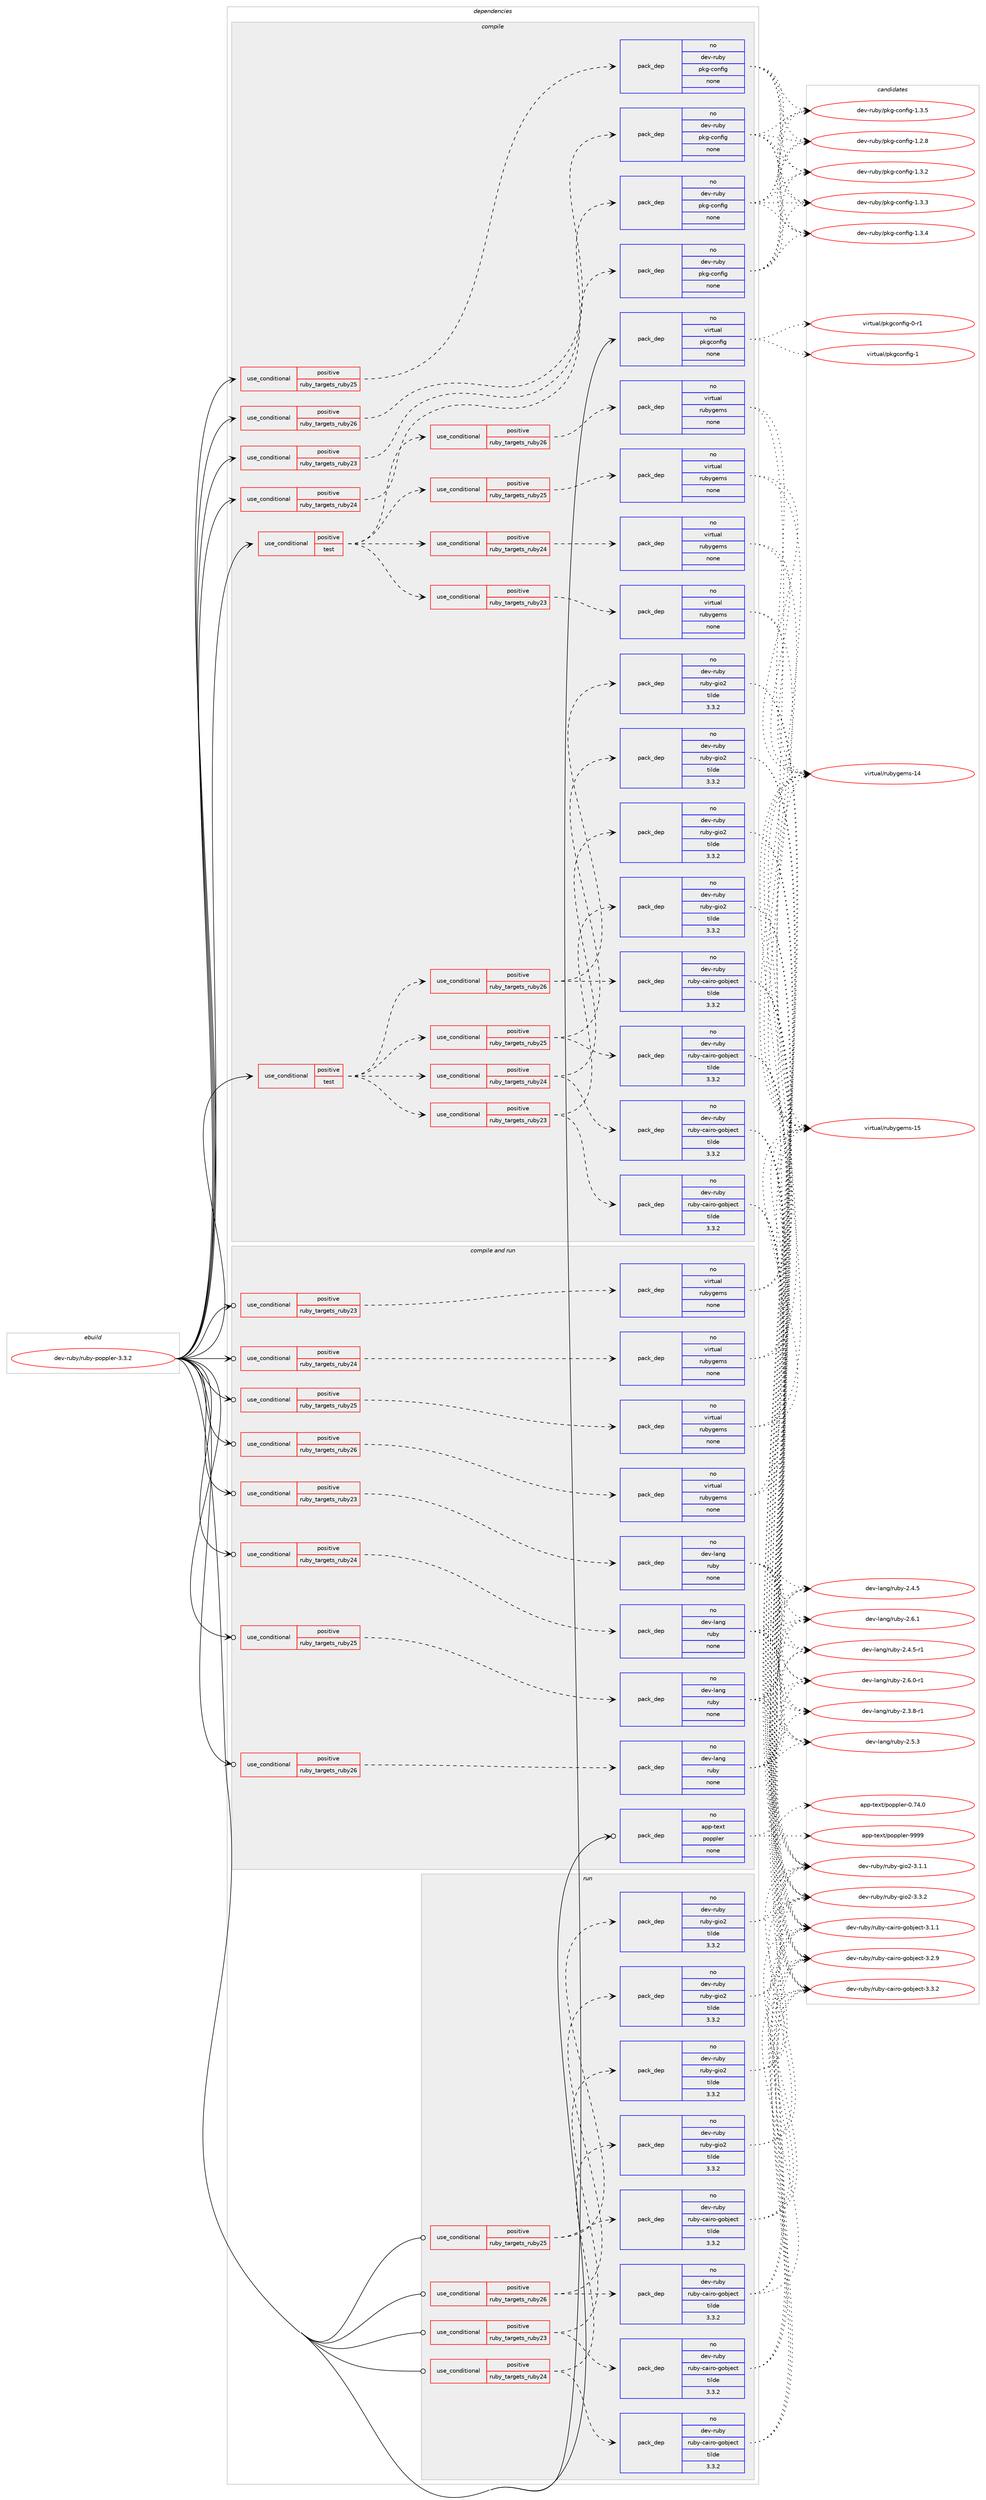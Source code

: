 digraph prolog {

# *************
# Graph options
# *************

newrank=true;
concentrate=true;
compound=true;
graph [rankdir=LR,fontname=Helvetica,fontsize=10,ranksep=1.5];#, ranksep=2.5, nodesep=0.2];
edge  [arrowhead=vee];
node  [fontname=Helvetica,fontsize=10];

# **********
# The ebuild
# **********

subgraph cluster_leftcol {
color=gray;
rank=same;
label=<<i>ebuild</i>>;
id [label="dev-ruby/ruby-poppler-3.3.2", color=red, width=4, href="../dev-ruby/ruby-poppler-3.3.2.svg"];
}

# ****************
# The dependencies
# ****************

subgraph cluster_midcol {
color=gray;
label=<<i>dependencies</i>>;
subgraph cluster_compile {
fillcolor="#eeeeee";
style=filled;
label=<<i>compile</i>>;
subgraph cond415933 {
dependency1524888 [label=<<TABLE BORDER="0" CELLBORDER="1" CELLSPACING="0" CELLPADDING="4"><TR><TD ROWSPAN="3" CELLPADDING="10">use_conditional</TD></TR><TR><TD>positive</TD></TR><TR><TD>ruby_targets_ruby23</TD></TR></TABLE>>, shape=none, color=red];
subgraph pack1085449 {
dependency1524889 [label=<<TABLE BORDER="0" CELLBORDER="1" CELLSPACING="0" CELLPADDING="4" WIDTH="220"><TR><TD ROWSPAN="6" CELLPADDING="30">pack_dep</TD></TR><TR><TD WIDTH="110">no</TD></TR><TR><TD>dev-ruby</TD></TR><TR><TD>pkg-config</TD></TR><TR><TD>none</TD></TR><TR><TD></TD></TR></TABLE>>, shape=none, color=blue];
}
dependency1524888:e -> dependency1524889:w [weight=20,style="dashed",arrowhead="vee"];
}
id:e -> dependency1524888:w [weight=20,style="solid",arrowhead="vee"];
subgraph cond415934 {
dependency1524890 [label=<<TABLE BORDER="0" CELLBORDER="1" CELLSPACING="0" CELLPADDING="4"><TR><TD ROWSPAN="3" CELLPADDING="10">use_conditional</TD></TR><TR><TD>positive</TD></TR><TR><TD>ruby_targets_ruby24</TD></TR></TABLE>>, shape=none, color=red];
subgraph pack1085450 {
dependency1524891 [label=<<TABLE BORDER="0" CELLBORDER="1" CELLSPACING="0" CELLPADDING="4" WIDTH="220"><TR><TD ROWSPAN="6" CELLPADDING="30">pack_dep</TD></TR><TR><TD WIDTH="110">no</TD></TR><TR><TD>dev-ruby</TD></TR><TR><TD>pkg-config</TD></TR><TR><TD>none</TD></TR><TR><TD></TD></TR></TABLE>>, shape=none, color=blue];
}
dependency1524890:e -> dependency1524891:w [weight=20,style="dashed",arrowhead="vee"];
}
id:e -> dependency1524890:w [weight=20,style="solid",arrowhead="vee"];
subgraph cond415935 {
dependency1524892 [label=<<TABLE BORDER="0" CELLBORDER="1" CELLSPACING="0" CELLPADDING="4"><TR><TD ROWSPAN="3" CELLPADDING="10">use_conditional</TD></TR><TR><TD>positive</TD></TR><TR><TD>ruby_targets_ruby25</TD></TR></TABLE>>, shape=none, color=red];
subgraph pack1085451 {
dependency1524893 [label=<<TABLE BORDER="0" CELLBORDER="1" CELLSPACING="0" CELLPADDING="4" WIDTH="220"><TR><TD ROWSPAN="6" CELLPADDING="30">pack_dep</TD></TR><TR><TD WIDTH="110">no</TD></TR><TR><TD>dev-ruby</TD></TR><TR><TD>pkg-config</TD></TR><TR><TD>none</TD></TR><TR><TD></TD></TR></TABLE>>, shape=none, color=blue];
}
dependency1524892:e -> dependency1524893:w [weight=20,style="dashed",arrowhead="vee"];
}
id:e -> dependency1524892:w [weight=20,style="solid",arrowhead="vee"];
subgraph cond415936 {
dependency1524894 [label=<<TABLE BORDER="0" CELLBORDER="1" CELLSPACING="0" CELLPADDING="4"><TR><TD ROWSPAN="3" CELLPADDING="10">use_conditional</TD></TR><TR><TD>positive</TD></TR><TR><TD>ruby_targets_ruby26</TD></TR></TABLE>>, shape=none, color=red];
subgraph pack1085452 {
dependency1524895 [label=<<TABLE BORDER="0" CELLBORDER="1" CELLSPACING="0" CELLPADDING="4" WIDTH="220"><TR><TD ROWSPAN="6" CELLPADDING="30">pack_dep</TD></TR><TR><TD WIDTH="110">no</TD></TR><TR><TD>dev-ruby</TD></TR><TR><TD>pkg-config</TD></TR><TR><TD>none</TD></TR><TR><TD></TD></TR></TABLE>>, shape=none, color=blue];
}
dependency1524894:e -> dependency1524895:w [weight=20,style="dashed",arrowhead="vee"];
}
id:e -> dependency1524894:w [weight=20,style="solid",arrowhead="vee"];
subgraph cond415937 {
dependency1524896 [label=<<TABLE BORDER="0" CELLBORDER="1" CELLSPACING="0" CELLPADDING="4"><TR><TD ROWSPAN="3" CELLPADDING="10">use_conditional</TD></TR><TR><TD>positive</TD></TR><TR><TD>test</TD></TR></TABLE>>, shape=none, color=red];
subgraph cond415938 {
dependency1524897 [label=<<TABLE BORDER="0" CELLBORDER="1" CELLSPACING="0" CELLPADDING="4"><TR><TD ROWSPAN="3" CELLPADDING="10">use_conditional</TD></TR><TR><TD>positive</TD></TR><TR><TD>ruby_targets_ruby23</TD></TR></TABLE>>, shape=none, color=red];
subgraph pack1085453 {
dependency1524898 [label=<<TABLE BORDER="0" CELLBORDER="1" CELLSPACING="0" CELLPADDING="4" WIDTH="220"><TR><TD ROWSPAN="6" CELLPADDING="30">pack_dep</TD></TR><TR><TD WIDTH="110">no</TD></TR><TR><TD>dev-ruby</TD></TR><TR><TD>ruby-cairo-gobject</TD></TR><TR><TD>tilde</TD></TR><TR><TD>3.3.2</TD></TR></TABLE>>, shape=none, color=blue];
}
dependency1524897:e -> dependency1524898:w [weight=20,style="dashed",arrowhead="vee"];
subgraph pack1085454 {
dependency1524899 [label=<<TABLE BORDER="0" CELLBORDER="1" CELLSPACING="0" CELLPADDING="4" WIDTH="220"><TR><TD ROWSPAN="6" CELLPADDING="30">pack_dep</TD></TR><TR><TD WIDTH="110">no</TD></TR><TR><TD>dev-ruby</TD></TR><TR><TD>ruby-gio2</TD></TR><TR><TD>tilde</TD></TR><TR><TD>3.3.2</TD></TR></TABLE>>, shape=none, color=blue];
}
dependency1524897:e -> dependency1524899:w [weight=20,style="dashed",arrowhead="vee"];
}
dependency1524896:e -> dependency1524897:w [weight=20,style="dashed",arrowhead="vee"];
subgraph cond415939 {
dependency1524900 [label=<<TABLE BORDER="0" CELLBORDER="1" CELLSPACING="0" CELLPADDING="4"><TR><TD ROWSPAN="3" CELLPADDING="10">use_conditional</TD></TR><TR><TD>positive</TD></TR><TR><TD>ruby_targets_ruby24</TD></TR></TABLE>>, shape=none, color=red];
subgraph pack1085455 {
dependency1524901 [label=<<TABLE BORDER="0" CELLBORDER="1" CELLSPACING="0" CELLPADDING="4" WIDTH="220"><TR><TD ROWSPAN="6" CELLPADDING="30">pack_dep</TD></TR><TR><TD WIDTH="110">no</TD></TR><TR><TD>dev-ruby</TD></TR><TR><TD>ruby-cairo-gobject</TD></TR><TR><TD>tilde</TD></TR><TR><TD>3.3.2</TD></TR></TABLE>>, shape=none, color=blue];
}
dependency1524900:e -> dependency1524901:w [weight=20,style="dashed",arrowhead="vee"];
subgraph pack1085456 {
dependency1524902 [label=<<TABLE BORDER="0" CELLBORDER="1" CELLSPACING="0" CELLPADDING="4" WIDTH="220"><TR><TD ROWSPAN="6" CELLPADDING="30">pack_dep</TD></TR><TR><TD WIDTH="110">no</TD></TR><TR><TD>dev-ruby</TD></TR><TR><TD>ruby-gio2</TD></TR><TR><TD>tilde</TD></TR><TR><TD>3.3.2</TD></TR></TABLE>>, shape=none, color=blue];
}
dependency1524900:e -> dependency1524902:w [weight=20,style="dashed",arrowhead="vee"];
}
dependency1524896:e -> dependency1524900:w [weight=20,style="dashed",arrowhead="vee"];
subgraph cond415940 {
dependency1524903 [label=<<TABLE BORDER="0" CELLBORDER="1" CELLSPACING="0" CELLPADDING="4"><TR><TD ROWSPAN="3" CELLPADDING="10">use_conditional</TD></TR><TR><TD>positive</TD></TR><TR><TD>ruby_targets_ruby25</TD></TR></TABLE>>, shape=none, color=red];
subgraph pack1085457 {
dependency1524904 [label=<<TABLE BORDER="0" CELLBORDER="1" CELLSPACING="0" CELLPADDING="4" WIDTH="220"><TR><TD ROWSPAN="6" CELLPADDING="30">pack_dep</TD></TR><TR><TD WIDTH="110">no</TD></TR><TR><TD>dev-ruby</TD></TR><TR><TD>ruby-cairo-gobject</TD></TR><TR><TD>tilde</TD></TR><TR><TD>3.3.2</TD></TR></TABLE>>, shape=none, color=blue];
}
dependency1524903:e -> dependency1524904:w [weight=20,style="dashed",arrowhead="vee"];
subgraph pack1085458 {
dependency1524905 [label=<<TABLE BORDER="0" CELLBORDER="1" CELLSPACING="0" CELLPADDING="4" WIDTH="220"><TR><TD ROWSPAN="6" CELLPADDING="30">pack_dep</TD></TR><TR><TD WIDTH="110">no</TD></TR><TR><TD>dev-ruby</TD></TR><TR><TD>ruby-gio2</TD></TR><TR><TD>tilde</TD></TR><TR><TD>3.3.2</TD></TR></TABLE>>, shape=none, color=blue];
}
dependency1524903:e -> dependency1524905:w [weight=20,style="dashed",arrowhead="vee"];
}
dependency1524896:e -> dependency1524903:w [weight=20,style="dashed",arrowhead="vee"];
subgraph cond415941 {
dependency1524906 [label=<<TABLE BORDER="0" CELLBORDER="1" CELLSPACING="0" CELLPADDING="4"><TR><TD ROWSPAN="3" CELLPADDING="10">use_conditional</TD></TR><TR><TD>positive</TD></TR><TR><TD>ruby_targets_ruby26</TD></TR></TABLE>>, shape=none, color=red];
subgraph pack1085459 {
dependency1524907 [label=<<TABLE BORDER="0" CELLBORDER="1" CELLSPACING="0" CELLPADDING="4" WIDTH="220"><TR><TD ROWSPAN="6" CELLPADDING="30">pack_dep</TD></TR><TR><TD WIDTH="110">no</TD></TR><TR><TD>dev-ruby</TD></TR><TR><TD>ruby-cairo-gobject</TD></TR><TR><TD>tilde</TD></TR><TR><TD>3.3.2</TD></TR></TABLE>>, shape=none, color=blue];
}
dependency1524906:e -> dependency1524907:w [weight=20,style="dashed",arrowhead="vee"];
subgraph pack1085460 {
dependency1524908 [label=<<TABLE BORDER="0" CELLBORDER="1" CELLSPACING="0" CELLPADDING="4" WIDTH="220"><TR><TD ROWSPAN="6" CELLPADDING="30">pack_dep</TD></TR><TR><TD WIDTH="110">no</TD></TR><TR><TD>dev-ruby</TD></TR><TR><TD>ruby-gio2</TD></TR><TR><TD>tilde</TD></TR><TR><TD>3.3.2</TD></TR></TABLE>>, shape=none, color=blue];
}
dependency1524906:e -> dependency1524908:w [weight=20,style="dashed",arrowhead="vee"];
}
dependency1524896:e -> dependency1524906:w [weight=20,style="dashed",arrowhead="vee"];
}
id:e -> dependency1524896:w [weight=20,style="solid",arrowhead="vee"];
subgraph cond415942 {
dependency1524909 [label=<<TABLE BORDER="0" CELLBORDER="1" CELLSPACING="0" CELLPADDING="4"><TR><TD ROWSPAN="3" CELLPADDING="10">use_conditional</TD></TR><TR><TD>positive</TD></TR><TR><TD>test</TD></TR></TABLE>>, shape=none, color=red];
subgraph cond415943 {
dependency1524910 [label=<<TABLE BORDER="0" CELLBORDER="1" CELLSPACING="0" CELLPADDING="4"><TR><TD ROWSPAN="3" CELLPADDING="10">use_conditional</TD></TR><TR><TD>positive</TD></TR><TR><TD>ruby_targets_ruby23</TD></TR></TABLE>>, shape=none, color=red];
subgraph pack1085461 {
dependency1524911 [label=<<TABLE BORDER="0" CELLBORDER="1" CELLSPACING="0" CELLPADDING="4" WIDTH="220"><TR><TD ROWSPAN="6" CELLPADDING="30">pack_dep</TD></TR><TR><TD WIDTH="110">no</TD></TR><TR><TD>virtual</TD></TR><TR><TD>rubygems</TD></TR><TR><TD>none</TD></TR><TR><TD></TD></TR></TABLE>>, shape=none, color=blue];
}
dependency1524910:e -> dependency1524911:w [weight=20,style="dashed",arrowhead="vee"];
}
dependency1524909:e -> dependency1524910:w [weight=20,style="dashed",arrowhead="vee"];
subgraph cond415944 {
dependency1524912 [label=<<TABLE BORDER="0" CELLBORDER="1" CELLSPACING="0" CELLPADDING="4"><TR><TD ROWSPAN="3" CELLPADDING="10">use_conditional</TD></TR><TR><TD>positive</TD></TR><TR><TD>ruby_targets_ruby24</TD></TR></TABLE>>, shape=none, color=red];
subgraph pack1085462 {
dependency1524913 [label=<<TABLE BORDER="0" CELLBORDER="1" CELLSPACING="0" CELLPADDING="4" WIDTH="220"><TR><TD ROWSPAN="6" CELLPADDING="30">pack_dep</TD></TR><TR><TD WIDTH="110">no</TD></TR><TR><TD>virtual</TD></TR><TR><TD>rubygems</TD></TR><TR><TD>none</TD></TR><TR><TD></TD></TR></TABLE>>, shape=none, color=blue];
}
dependency1524912:e -> dependency1524913:w [weight=20,style="dashed",arrowhead="vee"];
}
dependency1524909:e -> dependency1524912:w [weight=20,style="dashed",arrowhead="vee"];
subgraph cond415945 {
dependency1524914 [label=<<TABLE BORDER="0" CELLBORDER="1" CELLSPACING="0" CELLPADDING="4"><TR><TD ROWSPAN="3" CELLPADDING="10">use_conditional</TD></TR><TR><TD>positive</TD></TR><TR><TD>ruby_targets_ruby25</TD></TR></TABLE>>, shape=none, color=red];
subgraph pack1085463 {
dependency1524915 [label=<<TABLE BORDER="0" CELLBORDER="1" CELLSPACING="0" CELLPADDING="4" WIDTH="220"><TR><TD ROWSPAN="6" CELLPADDING="30">pack_dep</TD></TR><TR><TD WIDTH="110">no</TD></TR><TR><TD>virtual</TD></TR><TR><TD>rubygems</TD></TR><TR><TD>none</TD></TR><TR><TD></TD></TR></TABLE>>, shape=none, color=blue];
}
dependency1524914:e -> dependency1524915:w [weight=20,style="dashed",arrowhead="vee"];
}
dependency1524909:e -> dependency1524914:w [weight=20,style="dashed",arrowhead="vee"];
subgraph cond415946 {
dependency1524916 [label=<<TABLE BORDER="0" CELLBORDER="1" CELLSPACING="0" CELLPADDING="4"><TR><TD ROWSPAN="3" CELLPADDING="10">use_conditional</TD></TR><TR><TD>positive</TD></TR><TR><TD>ruby_targets_ruby26</TD></TR></TABLE>>, shape=none, color=red];
subgraph pack1085464 {
dependency1524917 [label=<<TABLE BORDER="0" CELLBORDER="1" CELLSPACING="0" CELLPADDING="4" WIDTH="220"><TR><TD ROWSPAN="6" CELLPADDING="30">pack_dep</TD></TR><TR><TD WIDTH="110">no</TD></TR><TR><TD>virtual</TD></TR><TR><TD>rubygems</TD></TR><TR><TD>none</TD></TR><TR><TD></TD></TR></TABLE>>, shape=none, color=blue];
}
dependency1524916:e -> dependency1524917:w [weight=20,style="dashed",arrowhead="vee"];
}
dependency1524909:e -> dependency1524916:w [weight=20,style="dashed",arrowhead="vee"];
}
id:e -> dependency1524909:w [weight=20,style="solid",arrowhead="vee"];
subgraph pack1085465 {
dependency1524918 [label=<<TABLE BORDER="0" CELLBORDER="1" CELLSPACING="0" CELLPADDING="4" WIDTH="220"><TR><TD ROWSPAN="6" CELLPADDING="30">pack_dep</TD></TR><TR><TD WIDTH="110">no</TD></TR><TR><TD>virtual</TD></TR><TR><TD>pkgconfig</TD></TR><TR><TD>none</TD></TR><TR><TD></TD></TR></TABLE>>, shape=none, color=blue];
}
id:e -> dependency1524918:w [weight=20,style="solid",arrowhead="vee"];
}
subgraph cluster_compileandrun {
fillcolor="#eeeeee";
style=filled;
label=<<i>compile and run</i>>;
subgraph cond415947 {
dependency1524919 [label=<<TABLE BORDER="0" CELLBORDER="1" CELLSPACING="0" CELLPADDING="4"><TR><TD ROWSPAN="3" CELLPADDING="10">use_conditional</TD></TR><TR><TD>positive</TD></TR><TR><TD>ruby_targets_ruby23</TD></TR></TABLE>>, shape=none, color=red];
subgraph pack1085466 {
dependency1524920 [label=<<TABLE BORDER="0" CELLBORDER="1" CELLSPACING="0" CELLPADDING="4" WIDTH="220"><TR><TD ROWSPAN="6" CELLPADDING="30">pack_dep</TD></TR><TR><TD WIDTH="110">no</TD></TR><TR><TD>dev-lang</TD></TR><TR><TD>ruby</TD></TR><TR><TD>none</TD></TR><TR><TD></TD></TR></TABLE>>, shape=none, color=blue];
}
dependency1524919:e -> dependency1524920:w [weight=20,style="dashed",arrowhead="vee"];
}
id:e -> dependency1524919:w [weight=20,style="solid",arrowhead="odotvee"];
subgraph cond415948 {
dependency1524921 [label=<<TABLE BORDER="0" CELLBORDER="1" CELLSPACING="0" CELLPADDING="4"><TR><TD ROWSPAN="3" CELLPADDING="10">use_conditional</TD></TR><TR><TD>positive</TD></TR><TR><TD>ruby_targets_ruby23</TD></TR></TABLE>>, shape=none, color=red];
subgraph pack1085467 {
dependency1524922 [label=<<TABLE BORDER="0" CELLBORDER="1" CELLSPACING="0" CELLPADDING="4" WIDTH="220"><TR><TD ROWSPAN="6" CELLPADDING="30">pack_dep</TD></TR><TR><TD WIDTH="110">no</TD></TR><TR><TD>virtual</TD></TR><TR><TD>rubygems</TD></TR><TR><TD>none</TD></TR><TR><TD></TD></TR></TABLE>>, shape=none, color=blue];
}
dependency1524921:e -> dependency1524922:w [weight=20,style="dashed",arrowhead="vee"];
}
id:e -> dependency1524921:w [weight=20,style="solid",arrowhead="odotvee"];
subgraph cond415949 {
dependency1524923 [label=<<TABLE BORDER="0" CELLBORDER="1" CELLSPACING="0" CELLPADDING="4"><TR><TD ROWSPAN="3" CELLPADDING="10">use_conditional</TD></TR><TR><TD>positive</TD></TR><TR><TD>ruby_targets_ruby24</TD></TR></TABLE>>, shape=none, color=red];
subgraph pack1085468 {
dependency1524924 [label=<<TABLE BORDER="0" CELLBORDER="1" CELLSPACING="0" CELLPADDING="4" WIDTH="220"><TR><TD ROWSPAN="6" CELLPADDING="30">pack_dep</TD></TR><TR><TD WIDTH="110">no</TD></TR><TR><TD>dev-lang</TD></TR><TR><TD>ruby</TD></TR><TR><TD>none</TD></TR><TR><TD></TD></TR></TABLE>>, shape=none, color=blue];
}
dependency1524923:e -> dependency1524924:w [weight=20,style="dashed",arrowhead="vee"];
}
id:e -> dependency1524923:w [weight=20,style="solid",arrowhead="odotvee"];
subgraph cond415950 {
dependency1524925 [label=<<TABLE BORDER="0" CELLBORDER="1" CELLSPACING="0" CELLPADDING="4"><TR><TD ROWSPAN="3" CELLPADDING="10">use_conditional</TD></TR><TR><TD>positive</TD></TR><TR><TD>ruby_targets_ruby24</TD></TR></TABLE>>, shape=none, color=red];
subgraph pack1085469 {
dependency1524926 [label=<<TABLE BORDER="0" CELLBORDER="1" CELLSPACING="0" CELLPADDING="4" WIDTH="220"><TR><TD ROWSPAN="6" CELLPADDING="30">pack_dep</TD></TR><TR><TD WIDTH="110">no</TD></TR><TR><TD>virtual</TD></TR><TR><TD>rubygems</TD></TR><TR><TD>none</TD></TR><TR><TD></TD></TR></TABLE>>, shape=none, color=blue];
}
dependency1524925:e -> dependency1524926:w [weight=20,style="dashed",arrowhead="vee"];
}
id:e -> dependency1524925:w [weight=20,style="solid",arrowhead="odotvee"];
subgraph cond415951 {
dependency1524927 [label=<<TABLE BORDER="0" CELLBORDER="1" CELLSPACING="0" CELLPADDING="4"><TR><TD ROWSPAN="3" CELLPADDING="10">use_conditional</TD></TR><TR><TD>positive</TD></TR><TR><TD>ruby_targets_ruby25</TD></TR></TABLE>>, shape=none, color=red];
subgraph pack1085470 {
dependency1524928 [label=<<TABLE BORDER="0" CELLBORDER="1" CELLSPACING="0" CELLPADDING="4" WIDTH="220"><TR><TD ROWSPAN="6" CELLPADDING="30">pack_dep</TD></TR><TR><TD WIDTH="110">no</TD></TR><TR><TD>dev-lang</TD></TR><TR><TD>ruby</TD></TR><TR><TD>none</TD></TR><TR><TD></TD></TR></TABLE>>, shape=none, color=blue];
}
dependency1524927:e -> dependency1524928:w [weight=20,style="dashed",arrowhead="vee"];
}
id:e -> dependency1524927:w [weight=20,style="solid",arrowhead="odotvee"];
subgraph cond415952 {
dependency1524929 [label=<<TABLE BORDER="0" CELLBORDER="1" CELLSPACING="0" CELLPADDING="4"><TR><TD ROWSPAN="3" CELLPADDING="10">use_conditional</TD></TR><TR><TD>positive</TD></TR><TR><TD>ruby_targets_ruby25</TD></TR></TABLE>>, shape=none, color=red];
subgraph pack1085471 {
dependency1524930 [label=<<TABLE BORDER="0" CELLBORDER="1" CELLSPACING="0" CELLPADDING="4" WIDTH="220"><TR><TD ROWSPAN="6" CELLPADDING="30">pack_dep</TD></TR><TR><TD WIDTH="110">no</TD></TR><TR><TD>virtual</TD></TR><TR><TD>rubygems</TD></TR><TR><TD>none</TD></TR><TR><TD></TD></TR></TABLE>>, shape=none, color=blue];
}
dependency1524929:e -> dependency1524930:w [weight=20,style="dashed",arrowhead="vee"];
}
id:e -> dependency1524929:w [weight=20,style="solid",arrowhead="odotvee"];
subgraph cond415953 {
dependency1524931 [label=<<TABLE BORDER="0" CELLBORDER="1" CELLSPACING="0" CELLPADDING="4"><TR><TD ROWSPAN="3" CELLPADDING="10">use_conditional</TD></TR><TR><TD>positive</TD></TR><TR><TD>ruby_targets_ruby26</TD></TR></TABLE>>, shape=none, color=red];
subgraph pack1085472 {
dependency1524932 [label=<<TABLE BORDER="0" CELLBORDER="1" CELLSPACING="0" CELLPADDING="4" WIDTH="220"><TR><TD ROWSPAN="6" CELLPADDING="30">pack_dep</TD></TR><TR><TD WIDTH="110">no</TD></TR><TR><TD>dev-lang</TD></TR><TR><TD>ruby</TD></TR><TR><TD>none</TD></TR><TR><TD></TD></TR></TABLE>>, shape=none, color=blue];
}
dependency1524931:e -> dependency1524932:w [weight=20,style="dashed",arrowhead="vee"];
}
id:e -> dependency1524931:w [weight=20,style="solid",arrowhead="odotvee"];
subgraph cond415954 {
dependency1524933 [label=<<TABLE BORDER="0" CELLBORDER="1" CELLSPACING="0" CELLPADDING="4"><TR><TD ROWSPAN="3" CELLPADDING="10">use_conditional</TD></TR><TR><TD>positive</TD></TR><TR><TD>ruby_targets_ruby26</TD></TR></TABLE>>, shape=none, color=red];
subgraph pack1085473 {
dependency1524934 [label=<<TABLE BORDER="0" CELLBORDER="1" CELLSPACING="0" CELLPADDING="4" WIDTH="220"><TR><TD ROWSPAN="6" CELLPADDING="30">pack_dep</TD></TR><TR><TD WIDTH="110">no</TD></TR><TR><TD>virtual</TD></TR><TR><TD>rubygems</TD></TR><TR><TD>none</TD></TR><TR><TD></TD></TR></TABLE>>, shape=none, color=blue];
}
dependency1524933:e -> dependency1524934:w [weight=20,style="dashed",arrowhead="vee"];
}
id:e -> dependency1524933:w [weight=20,style="solid",arrowhead="odotvee"];
subgraph pack1085474 {
dependency1524935 [label=<<TABLE BORDER="0" CELLBORDER="1" CELLSPACING="0" CELLPADDING="4" WIDTH="220"><TR><TD ROWSPAN="6" CELLPADDING="30">pack_dep</TD></TR><TR><TD WIDTH="110">no</TD></TR><TR><TD>app-text</TD></TR><TR><TD>poppler</TD></TR><TR><TD>none</TD></TR><TR><TD></TD></TR></TABLE>>, shape=none, color=blue];
}
id:e -> dependency1524935:w [weight=20,style="solid",arrowhead="odotvee"];
}
subgraph cluster_run {
fillcolor="#eeeeee";
style=filled;
label=<<i>run</i>>;
subgraph cond415955 {
dependency1524936 [label=<<TABLE BORDER="0" CELLBORDER="1" CELLSPACING="0" CELLPADDING="4"><TR><TD ROWSPAN="3" CELLPADDING="10">use_conditional</TD></TR><TR><TD>positive</TD></TR><TR><TD>ruby_targets_ruby23</TD></TR></TABLE>>, shape=none, color=red];
subgraph pack1085475 {
dependency1524937 [label=<<TABLE BORDER="0" CELLBORDER="1" CELLSPACING="0" CELLPADDING="4" WIDTH="220"><TR><TD ROWSPAN="6" CELLPADDING="30">pack_dep</TD></TR><TR><TD WIDTH="110">no</TD></TR><TR><TD>dev-ruby</TD></TR><TR><TD>ruby-cairo-gobject</TD></TR><TR><TD>tilde</TD></TR><TR><TD>3.3.2</TD></TR></TABLE>>, shape=none, color=blue];
}
dependency1524936:e -> dependency1524937:w [weight=20,style="dashed",arrowhead="vee"];
subgraph pack1085476 {
dependency1524938 [label=<<TABLE BORDER="0" CELLBORDER="1" CELLSPACING="0" CELLPADDING="4" WIDTH="220"><TR><TD ROWSPAN="6" CELLPADDING="30">pack_dep</TD></TR><TR><TD WIDTH="110">no</TD></TR><TR><TD>dev-ruby</TD></TR><TR><TD>ruby-gio2</TD></TR><TR><TD>tilde</TD></TR><TR><TD>3.3.2</TD></TR></TABLE>>, shape=none, color=blue];
}
dependency1524936:e -> dependency1524938:w [weight=20,style="dashed",arrowhead="vee"];
}
id:e -> dependency1524936:w [weight=20,style="solid",arrowhead="odot"];
subgraph cond415956 {
dependency1524939 [label=<<TABLE BORDER="0" CELLBORDER="1" CELLSPACING="0" CELLPADDING="4"><TR><TD ROWSPAN="3" CELLPADDING="10">use_conditional</TD></TR><TR><TD>positive</TD></TR><TR><TD>ruby_targets_ruby24</TD></TR></TABLE>>, shape=none, color=red];
subgraph pack1085477 {
dependency1524940 [label=<<TABLE BORDER="0" CELLBORDER="1" CELLSPACING="0" CELLPADDING="4" WIDTH="220"><TR><TD ROWSPAN="6" CELLPADDING="30">pack_dep</TD></TR><TR><TD WIDTH="110">no</TD></TR><TR><TD>dev-ruby</TD></TR><TR><TD>ruby-cairo-gobject</TD></TR><TR><TD>tilde</TD></TR><TR><TD>3.3.2</TD></TR></TABLE>>, shape=none, color=blue];
}
dependency1524939:e -> dependency1524940:w [weight=20,style="dashed",arrowhead="vee"];
subgraph pack1085478 {
dependency1524941 [label=<<TABLE BORDER="0" CELLBORDER="1" CELLSPACING="0" CELLPADDING="4" WIDTH="220"><TR><TD ROWSPAN="6" CELLPADDING="30">pack_dep</TD></TR><TR><TD WIDTH="110">no</TD></TR><TR><TD>dev-ruby</TD></TR><TR><TD>ruby-gio2</TD></TR><TR><TD>tilde</TD></TR><TR><TD>3.3.2</TD></TR></TABLE>>, shape=none, color=blue];
}
dependency1524939:e -> dependency1524941:w [weight=20,style="dashed",arrowhead="vee"];
}
id:e -> dependency1524939:w [weight=20,style="solid",arrowhead="odot"];
subgraph cond415957 {
dependency1524942 [label=<<TABLE BORDER="0" CELLBORDER="1" CELLSPACING="0" CELLPADDING="4"><TR><TD ROWSPAN="3" CELLPADDING="10">use_conditional</TD></TR><TR><TD>positive</TD></TR><TR><TD>ruby_targets_ruby25</TD></TR></TABLE>>, shape=none, color=red];
subgraph pack1085479 {
dependency1524943 [label=<<TABLE BORDER="0" CELLBORDER="1" CELLSPACING="0" CELLPADDING="4" WIDTH="220"><TR><TD ROWSPAN="6" CELLPADDING="30">pack_dep</TD></TR><TR><TD WIDTH="110">no</TD></TR><TR><TD>dev-ruby</TD></TR><TR><TD>ruby-cairo-gobject</TD></TR><TR><TD>tilde</TD></TR><TR><TD>3.3.2</TD></TR></TABLE>>, shape=none, color=blue];
}
dependency1524942:e -> dependency1524943:w [weight=20,style="dashed",arrowhead="vee"];
subgraph pack1085480 {
dependency1524944 [label=<<TABLE BORDER="0" CELLBORDER="1" CELLSPACING="0" CELLPADDING="4" WIDTH="220"><TR><TD ROWSPAN="6" CELLPADDING="30">pack_dep</TD></TR><TR><TD WIDTH="110">no</TD></TR><TR><TD>dev-ruby</TD></TR><TR><TD>ruby-gio2</TD></TR><TR><TD>tilde</TD></TR><TR><TD>3.3.2</TD></TR></TABLE>>, shape=none, color=blue];
}
dependency1524942:e -> dependency1524944:w [weight=20,style="dashed",arrowhead="vee"];
}
id:e -> dependency1524942:w [weight=20,style="solid",arrowhead="odot"];
subgraph cond415958 {
dependency1524945 [label=<<TABLE BORDER="0" CELLBORDER="1" CELLSPACING="0" CELLPADDING="4"><TR><TD ROWSPAN="3" CELLPADDING="10">use_conditional</TD></TR><TR><TD>positive</TD></TR><TR><TD>ruby_targets_ruby26</TD></TR></TABLE>>, shape=none, color=red];
subgraph pack1085481 {
dependency1524946 [label=<<TABLE BORDER="0" CELLBORDER="1" CELLSPACING="0" CELLPADDING="4" WIDTH="220"><TR><TD ROWSPAN="6" CELLPADDING="30">pack_dep</TD></TR><TR><TD WIDTH="110">no</TD></TR><TR><TD>dev-ruby</TD></TR><TR><TD>ruby-cairo-gobject</TD></TR><TR><TD>tilde</TD></TR><TR><TD>3.3.2</TD></TR></TABLE>>, shape=none, color=blue];
}
dependency1524945:e -> dependency1524946:w [weight=20,style="dashed",arrowhead="vee"];
subgraph pack1085482 {
dependency1524947 [label=<<TABLE BORDER="0" CELLBORDER="1" CELLSPACING="0" CELLPADDING="4" WIDTH="220"><TR><TD ROWSPAN="6" CELLPADDING="30">pack_dep</TD></TR><TR><TD WIDTH="110">no</TD></TR><TR><TD>dev-ruby</TD></TR><TR><TD>ruby-gio2</TD></TR><TR><TD>tilde</TD></TR><TR><TD>3.3.2</TD></TR></TABLE>>, shape=none, color=blue];
}
dependency1524945:e -> dependency1524947:w [weight=20,style="dashed",arrowhead="vee"];
}
id:e -> dependency1524945:w [weight=20,style="solid",arrowhead="odot"];
}
}

# **************
# The candidates
# **************

subgraph cluster_choices {
rank=same;
color=gray;
label=<<i>candidates</i>>;

subgraph choice1085449 {
color=black;
nodesep=1;
choice1001011184511411798121471121071034599111110102105103454946504656 [label="dev-ruby/pkg-config-1.2.8", color=red, width=4,href="../dev-ruby/pkg-config-1.2.8.svg"];
choice1001011184511411798121471121071034599111110102105103454946514650 [label="dev-ruby/pkg-config-1.3.2", color=red, width=4,href="../dev-ruby/pkg-config-1.3.2.svg"];
choice1001011184511411798121471121071034599111110102105103454946514651 [label="dev-ruby/pkg-config-1.3.3", color=red, width=4,href="../dev-ruby/pkg-config-1.3.3.svg"];
choice1001011184511411798121471121071034599111110102105103454946514652 [label="dev-ruby/pkg-config-1.3.4", color=red, width=4,href="../dev-ruby/pkg-config-1.3.4.svg"];
choice1001011184511411798121471121071034599111110102105103454946514653 [label="dev-ruby/pkg-config-1.3.5", color=red, width=4,href="../dev-ruby/pkg-config-1.3.5.svg"];
dependency1524889:e -> choice1001011184511411798121471121071034599111110102105103454946504656:w [style=dotted,weight="100"];
dependency1524889:e -> choice1001011184511411798121471121071034599111110102105103454946514650:w [style=dotted,weight="100"];
dependency1524889:e -> choice1001011184511411798121471121071034599111110102105103454946514651:w [style=dotted,weight="100"];
dependency1524889:e -> choice1001011184511411798121471121071034599111110102105103454946514652:w [style=dotted,weight="100"];
dependency1524889:e -> choice1001011184511411798121471121071034599111110102105103454946514653:w [style=dotted,weight="100"];
}
subgraph choice1085450 {
color=black;
nodesep=1;
choice1001011184511411798121471121071034599111110102105103454946504656 [label="dev-ruby/pkg-config-1.2.8", color=red, width=4,href="../dev-ruby/pkg-config-1.2.8.svg"];
choice1001011184511411798121471121071034599111110102105103454946514650 [label="dev-ruby/pkg-config-1.3.2", color=red, width=4,href="../dev-ruby/pkg-config-1.3.2.svg"];
choice1001011184511411798121471121071034599111110102105103454946514651 [label="dev-ruby/pkg-config-1.3.3", color=red, width=4,href="../dev-ruby/pkg-config-1.3.3.svg"];
choice1001011184511411798121471121071034599111110102105103454946514652 [label="dev-ruby/pkg-config-1.3.4", color=red, width=4,href="../dev-ruby/pkg-config-1.3.4.svg"];
choice1001011184511411798121471121071034599111110102105103454946514653 [label="dev-ruby/pkg-config-1.3.5", color=red, width=4,href="../dev-ruby/pkg-config-1.3.5.svg"];
dependency1524891:e -> choice1001011184511411798121471121071034599111110102105103454946504656:w [style=dotted,weight="100"];
dependency1524891:e -> choice1001011184511411798121471121071034599111110102105103454946514650:w [style=dotted,weight="100"];
dependency1524891:e -> choice1001011184511411798121471121071034599111110102105103454946514651:w [style=dotted,weight="100"];
dependency1524891:e -> choice1001011184511411798121471121071034599111110102105103454946514652:w [style=dotted,weight="100"];
dependency1524891:e -> choice1001011184511411798121471121071034599111110102105103454946514653:w [style=dotted,weight="100"];
}
subgraph choice1085451 {
color=black;
nodesep=1;
choice1001011184511411798121471121071034599111110102105103454946504656 [label="dev-ruby/pkg-config-1.2.8", color=red, width=4,href="../dev-ruby/pkg-config-1.2.8.svg"];
choice1001011184511411798121471121071034599111110102105103454946514650 [label="dev-ruby/pkg-config-1.3.2", color=red, width=4,href="../dev-ruby/pkg-config-1.3.2.svg"];
choice1001011184511411798121471121071034599111110102105103454946514651 [label="dev-ruby/pkg-config-1.3.3", color=red, width=4,href="../dev-ruby/pkg-config-1.3.3.svg"];
choice1001011184511411798121471121071034599111110102105103454946514652 [label="dev-ruby/pkg-config-1.3.4", color=red, width=4,href="../dev-ruby/pkg-config-1.3.4.svg"];
choice1001011184511411798121471121071034599111110102105103454946514653 [label="dev-ruby/pkg-config-1.3.5", color=red, width=4,href="../dev-ruby/pkg-config-1.3.5.svg"];
dependency1524893:e -> choice1001011184511411798121471121071034599111110102105103454946504656:w [style=dotted,weight="100"];
dependency1524893:e -> choice1001011184511411798121471121071034599111110102105103454946514650:w [style=dotted,weight="100"];
dependency1524893:e -> choice1001011184511411798121471121071034599111110102105103454946514651:w [style=dotted,weight="100"];
dependency1524893:e -> choice1001011184511411798121471121071034599111110102105103454946514652:w [style=dotted,weight="100"];
dependency1524893:e -> choice1001011184511411798121471121071034599111110102105103454946514653:w [style=dotted,weight="100"];
}
subgraph choice1085452 {
color=black;
nodesep=1;
choice1001011184511411798121471121071034599111110102105103454946504656 [label="dev-ruby/pkg-config-1.2.8", color=red, width=4,href="../dev-ruby/pkg-config-1.2.8.svg"];
choice1001011184511411798121471121071034599111110102105103454946514650 [label="dev-ruby/pkg-config-1.3.2", color=red, width=4,href="../dev-ruby/pkg-config-1.3.2.svg"];
choice1001011184511411798121471121071034599111110102105103454946514651 [label="dev-ruby/pkg-config-1.3.3", color=red, width=4,href="../dev-ruby/pkg-config-1.3.3.svg"];
choice1001011184511411798121471121071034599111110102105103454946514652 [label="dev-ruby/pkg-config-1.3.4", color=red, width=4,href="../dev-ruby/pkg-config-1.3.4.svg"];
choice1001011184511411798121471121071034599111110102105103454946514653 [label="dev-ruby/pkg-config-1.3.5", color=red, width=4,href="../dev-ruby/pkg-config-1.3.5.svg"];
dependency1524895:e -> choice1001011184511411798121471121071034599111110102105103454946504656:w [style=dotted,weight="100"];
dependency1524895:e -> choice1001011184511411798121471121071034599111110102105103454946514650:w [style=dotted,weight="100"];
dependency1524895:e -> choice1001011184511411798121471121071034599111110102105103454946514651:w [style=dotted,weight="100"];
dependency1524895:e -> choice1001011184511411798121471121071034599111110102105103454946514652:w [style=dotted,weight="100"];
dependency1524895:e -> choice1001011184511411798121471121071034599111110102105103454946514653:w [style=dotted,weight="100"];
}
subgraph choice1085453 {
color=black;
nodesep=1;
choice10010111845114117981214711411798121459997105114111451031119810610199116455146494649 [label="dev-ruby/ruby-cairo-gobject-3.1.1", color=red, width=4,href="../dev-ruby/ruby-cairo-gobject-3.1.1.svg"];
choice10010111845114117981214711411798121459997105114111451031119810610199116455146504657 [label="dev-ruby/ruby-cairo-gobject-3.2.9", color=red, width=4,href="../dev-ruby/ruby-cairo-gobject-3.2.9.svg"];
choice10010111845114117981214711411798121459997105114111451031119810610199116455146514650 [label="dev-ruby/ruby-cairo-gobject-3.3.2", color=red, width=4,href="../dev-ruby/ruby-cairo-gobject-3.3.2.svg"];
dependency1524898:e -> choice10010111845114117981214711411798121459997105114111451031119810610199116455146494649:w [style=dotted,weight="100"];
dependency1524898:e -> choice10010111845114117981214711411798121459997105114111451031119810610199116455146504657:w [style=dotted,weight="100"];
dependency1524898:e -> choice10010111845114117981214711411798121459997105114111451031119810610199116455146514650:w [style=dotted,weight="100"];
}
subgraph choice1085454 {
color=black;
nodesep=1;
choice100101118451141179812147114117981214510310511150455146494649 [label="dev-ruby/ruby-gio2-3.1.1", color=red, width=4,href="../dev-ruby/ruby-gio2-3.1.1.svg"];
choice100101118451141179812147114117981214510310511150455146514650 [label="dev-ruby/ruby-gio2-3.3.2", color=red, width=4,href="../dev-ruby/ruby-gio2-3.3.2.svg"];
dependency1524899:e -> choice100101118451141179812147114117981214510310511150455146494649:w [style=dotted,weight="100"];
dependency1524899:e -> choice100101118451141179812147114117981214510310511150455146514650:w [style=dotted,weight="100"];
}
subgraph choice1085455 {
color=black;
nodesep=1;
choice10010111845114117981214711411798121459997105114111451031119810610199116455146494649 [label="dev-ruby/ruby-cairo-gobject-3.1.1", color=red, width=4,href="../dev-ruby/ruby-cairo-gobject-3.1.1.svg"];
choice10010111845114117981214711411798121459997105114111451031119810610199116455146504657 [label="dev-ruby/ruby-cairo-gobject-3.2.9", color=red, width=4,href="../dev-ruby/ruby-cairo-gobject-3.2.9.svg"];
choice10010111845114117981214711411798121459997105114111451031119810610199116455146514650 [label="dev-ruby/ruby-cairo-gobject-3.3.2", color=red, width=4,href="../dev-ruby/ruby-cairo-gobject-3.3.2.svg"];
dependency1524901:e -> choice10010111845114117981214711411798121459997105114111451031119810610199116455146494649:w [style=dotted,weight="100"];
dependency1524901:e -> choice10010111845114117981214711411798121459997105114111451031119810610199116455146504657:w [style=dotted,weight="100"];
dependency1524901:e -> choice10010111845114117981214711411798121459997105114111451031119810610199116455146514650:w [style=dotted,weight="100"];
}
subgraph choice1085456 {
color=black;
nodesep=1;
choice100101118451141179812147114117981214510310511150455146494649 [label="dev-ruby/ruby-gio2-3.1.1", color=red, width=4,href="../dev-ruby/ruby-gio2-3.1.1.svg"];
choice100101118451141179812147114117981214510310511150455146514650 [label="dev-ruby/ruby-gio2-3.3.2", color=red, width=4,href="../dev-ruby/ruby-gio2-3.3.2.svg"];
dependency1524902:e -> choice100101118451141179812147114117981214510310511150455146494649:w [style=dotted,weight="100"];
dependency1524902:e -> choice100101118451141179812147114117981214510310511150455146514650:w [style=dotted,weight="100"];
}
subgraph choice1085457 {
color=black;
nodesep=1;
choice10010111845114117981214711411798121459997105114111451031119810610199116455146494649 [label="dev-ruby/ruby-cairo-gobject-3.1.1", color=red, width=4,href="../dev-ruby/ruby-cairo-gobject-3.1.1.svg"];
choice10010111845114117981214711411798121459997105114111451031119810610199116455146504657 [label="dev-ruby/ruby-cairo-gobject-3.2.9", color=red, width=4,href="../dev-ruby/ruby-cairo-gobject-3.2.9.svg"];
choice10010111845114117981214711411798121459997105114111451031119810610199116455146514650 [label="dev-ruby/ruby-cairo-gobject-3.3.2", color=red, width=4,href="../dev-ruby/ruby-cairo-gobject-3.3.2.svg"];
dependency1524904:e -> choice10010111845114117981214711411798121459997105114111451031119810610199116455146494649:w [style=dotted,weight="100"];
dependency1524904:e -> choice10010111845114117981214711411798121459997105114111451031119810610199116455146504657:w [style=dotted,weight="100"];
dependency1524904:e -> choice10010111845114117981214711411798121459997105114111451031119810610199116455146514650:w [style=dotted,weight="100"];
}
subgraph choice1085458 {
color=black;
nodesep=1;
choice100101118451141179812147114117981214510310511150455146494649 [label="dev-ruby/ruby-gio2-3.1.1", color=red, width=4,href="../dev-ruby/ruby-gio2-3.1.1.svg"];
choice100101118451141179812147114117981214510310511150455146514650 [label="dev-ruby/ruby-gio2-3.3.2", color=red, width=4,href="../dev-ruby/ruby-gio2-3.3.2.svg"];
dependency1524905:e -> choice100101118451141179812147114117981214510310511150455146494649:w [style=dotted,weight="100"];
dependency1524905:e -> choice100101118451141179812147114117981214510310511150455146514650:w [style=dotted,weight="100"];
}
subgraph choice1085459 {
color=black;
nodesep=1;
choice10010111845114117981214711411798121459997105114111451031119810610199116455146494649 [label="dev-ruby/ruby-cairo-gobject-3.1.1", color=red, width=4,href="../dev-ruby/ruby-cairo-gobject-3.1.1.svg"];
choice10010111845114117981214711411798121459997105114111451031119810610199116455146504657 [label="dev-ruby/ruby-cairo-gobject-3.2.9", color=red, width=4,href="../dev-ruby/ruby-cairo-gobject-3.2.9.svg"];
choice10010111845114117981214711411798121459997105114111451031119810610199116455146514650 [label="dev-ruby/ruby-cairo-gobject-3.3.2", color=red, width=4,href="../dev-ruby/ruby-cairo-gobject-3.3.2.svg"];
dependency1524907:e -> choice10010111845114117981214711411798121459997105114111451031119810610199116455146494649:w [style=dotted,weight="100"];
dependency1524907:e -> choice10010111845114117981214711411798121459997105114111451031119810610199116455146504657:w [style=dotted,weight="100"];
dependency1524907:e -> choice10010111845114117981214711411798121459997105114111451031119810610199116455146514650:w [style=dotted,weight="100"];
}
subgraph choice1085460 {
color=black;
nodesep=1;
choice100101118451141179812147114117981214510310511150455146494649 [label="dev-ruby/ruby-gio2-3.1.1", color=red, width=4,href="../dev-ruby/ruby-gio2-3.1.1.svg"];
choice100101118451141179812147114117981214510310511150455146514650 [label="dev-ruby/ruby-gio2-3.3.2", color=red, width=4,href="../dev-ruby/ruby-gio2-3.3.2.svg"];
dependency1524908:e -> choice100101118451141179812147114117981214510310511150455146494649:w [style=dotted,weight="100"];
dependency1524908:e -> choice100101118451141179812147114117981214510310511150455146514650:w [style=dotted,weight="100"];
}
subgraph choice1085461 {
color=black;
nodesep=1;
choice118105114116117971084711411798121103101109115454952 [label="virtual/rubygems-14", color=red, width=4,href="../virtual/rubygems-14.svg"];
choice118105114116117971084711411798121103101109115454953 [label="virtual/rubygems-15", color=red, width=4,href="../virtual/rubygems-15.svg"];
dependency1524911:e -> choice118105114116117971084711411798121103101109115454952:w [style=dotted,weight="100"];
dependency1524911:e -> choice118105114116117971084711411798121103101109115454953:w [style=dotted,weight="100"];
}
subgraph choice1085462 {
color=black;
nodesep=1;
choice118105114116117971084711411798121103101109115454952 [label="virtual/rubygems-14", color=red, width=4,href="../virtual/rubygems-14.svg"];
choice118105114116117971084711411798121103101109115454953 [label="virtual/rubygems-15", color=red, width=4,href="../virtual/rubygems-15.svg"];
dependency1524913:e -> choice118105114116117971084711411798121103101109115454952:w [style=dotted,weight="100"];
dependency1524913:e -> choice118105114116117971084711411798121103101109115454953:w [style=dotted,weight="100"];
}
subgraph choice1085463 {
color=black;
nodesep=1;
choice118105114116117971084711411798121103101109115454952 [label="virtual/rubygems-14", color=red, width=4,href="../virtual/rubygems-14.svg"];
choice118105114116117971084711411798121103101109115454953 [label="virtual/rubygems-15", color=red, width=4,href="../virtual/rubygems-15.svg"];
dependency1524915:e -> choice118105114116117971084711411798121103101109115454952:w [style=dotted,weight="100"];
dependency1524915:e -> choice118105114116117971084711411798121103101109115454953:w [style=dotted,weight="100"];
}
subgraph choice1085464 {
color=black;
nodesep=1;
choice118105114116117971084711411798121103101109115454952 [label="virtual/rubygems-14", color=red, width=4,href="../virtual/rubygems-14.svg"];
choice118105114116117971084711411798121103101109115454953 [label="virtual/rubygems-15", color=red, width=4,href="../virtual/rubygems-15.svg"];
dependency1524917:e -> choice118105114116117971084711411798121103101109115454952:w [style=dotted,weight="100"];
dependency1524917:e -> choice118105114116117971084711411798121103101109115454953:w [style=dotted,weight="100"];
}
subgraph choice1085465 {
color=black;
nodesep=1;
choice11810511411611797108471121071039911111010210510345484511449 [label="virtual/pkgconfig-0-r1", color=red, width=4,href="../virtual/pkgconfig-0-r1.svg"];
choice1181051141161179710847112107103991111101021051034549 [label="virtual/pkgconfig-1", color=red, width=4,href="../virtual/pkgconfig-1.svg"];
dependency1524918:e -> choice11810511411611797108471121071039911111010210510345484511449:w [style=dotted,weight="100"];
dependency1524918:e -> choice1181051141161179710847112107103991111101021051034549:w [style=dotted,weight="100"];
}
subgraph choice1085466 {
color=black;
nodesep=1;
choice100101118451089711010347114117981214550465146564511449 [label="dev-lang/ruby-2.3.8-r1", color=red, width=4,href="../dev-lang/ruby-2.3.8-r1.svg"];
choice10010111845108971101034711411798121455046524653 [label="dev-lang/ruby-2.4.5", color=red, width=4,href="../dev-lang/ruby-2.4.5.svg"];
choice100101118451089711010347114117981214550465246534511449 [label="dev-lang/ruby-2.4.5-r1", color=red, width=4,href="../dev-lang/ruby-2.4.5-r1.svg"];
choice10010111845108971101034711411798121455046534651 [label="dev-lang/ruby-2.5.3", color=red, width=4,href="../dev-lang/ruby-2.5.3.svg"];
choice100101118451089711010347114117981214550465446484511449 [label="dev-lang/ruby-2.6.0-r1", color=red, width=4,href="../dev-lang/ruby-2.6.0-r1.svg"];
choice10010111845108971101034711411798121455046544649 [label="dev-lang/ruby-2.6.1", color=red, width=4,href="../dev-lang/ruby-2.6.1.svg"];
dependency1524920:e -> choice100101118451089711010347114117981214550465146564511449:w [style=dotted,weight="100"];
dependency1524920:e -> choice10010111845108971101034711411798121455046524653:w [style=dotted,weight="100"];
dependency1524920:e -> choice100101118451089711010347114117981214550465246534511449:w [style=dotted,weight="100"];
dependency1524920:e -> choice10010111845108971101034711411798121455046534651:w [style=dotted,weight="100"];
dependency1524920:e -> choice100101118451089711010347114117981214550465446484511449:w [style=dotted,weight="100"];
dependency1524920:e -> choice10010111845108971101034711411798121455046544649:w [style=dotted,weight="100"];
}
subgraph choice1085467 {
color=black;
nodesep=1;
choice118105114116117971084711411798121103101109115454952 [label="virtual/rubygems-14", color=red, width=4,href="../virtual/rubygems-14.svg"];
choice118105114116117971084711411798121103101109115454953 [label="virtual/rubygems-15", color=red, width=4,href="../virtual/rubygems-15.svg"];
dependency1524922:e -> choice118105114116117971084711411798121103101109115454952:w [style=dotted,weight="100"];
dependency1524922:e -> choice118105114116117971084711411798121103101109115454953:w [style=dotted,weight="100"];
}
subgraph choice1085468 {
color=black;
nodesep=1;
choice100101118451089711010347114117981214550465146564511449 [label="dev-lang/ruby-2.3.8-r1", color=red, width=4,href="../dev-lang/ruby-2.3.8-r1.svg"];
choice10010111845108971101034711411798121455046524653 [label="dev-lang/ruby-2.4.5", color=red, width=4,href="../dev-lang/ruby-2.4.5.svg"];
choice100101118451089711010347114117981214550465246534511449 [label="dev-lang/ruby-2.4.5-r1", color=red, width=4,href="../dev-lang/ruby-2.4.5-r1.svg"];
choice10010111845108971101034711411798121455046534651 [label="dev-lang/ruby-2.5.3", color=red, width=4,href="../dev-lang/ruby-2.5.3.svg"];
choice100101118451089711010347114117981214550465446484511449 [label="dev-lang/ruby-2.6.0-r1", color=red, width=4,href="../dev-lang/ruby-2.6.0-r1.svg"];
choice10010111845108971101034711411798121455046544649 [label="dev-lang/ruby-2.6.1", color=red, width=4,href="../dev-lang/ruby-2.6.1.svg"];
dependency1524924:e -> choice100101118451089711010347114117981214550465146564511449:w [style=dotted,weight="100"];
dependency1524924:e -> choice10010111845108971101034711411798121455046524653:w [style=dotted,weight="100"];
dependency1524924:e -> choice100101118451089711010347114117981214550465246534511449:w [style=dotted,weight="100"];
dependency1524924:e -> choice10010111845108971101034711411798121455046534651:w [style=dotted,weight="100"];
dependency1524924:e -> choice100101118451089711010347114117981214550465446484511449:w [style=dotted,weight="100"];
dependency1524924:e -> choice10010111845108971101034711411798121455046544649:w [style=dotted,weight="100"];
}
subgraph choice1085469 {
color=black;
nodesep=1;
choice118105114116117971084711411798121103101109115454952 [label="virtual/rubygems-14", color=red, width=4,href="../virtual/rubygems-14.svg"];
choice118105114116117971084711411798121103101109115454953 [label="virtual/rubygems-15", color=red, width=4,href="../virtual/rubygems-15.svg"];
dependency1524926:e -> choice118105114116117971084711411798121103101109115454952:w [style=dotted,weight="100"];
dependency1524926:e -> choice118105114116117971084711411798121103101109115454953:w [style=dotted,weight="100"];
}
subgraph choice1085470 {
color=black;
nodesep=1;
choice100101118451089711010347114117981214550465146564511449 [label="dev-lang/ruby-2.3.8-r1", color=red, width=4,href="../dev-lang/ruby-2.3.8-r1.svg"];
choice10010111845108971101034711411798121455046524653 [label="dev-lang/ruby-2.4.5", color=red, width=4,href="../dev-lang/ruby-2.4.5.svg"];
choice100101118451089711010347114117981214550465246534511449 [label="dev-lang/ruby-2.4.5-r1", color=red, width=4,href="../dev-lang/ruby-2.4.5-r1.svg"];
choice10010111845108971101034711411798121455046534651 [label="dev-lang/ruby-2.5.3", color=red, width=4,href="../dev-lang/ruby-2.5.3.svg"];
choice100101118451089711010347114117981214550465446484511449 [label="dev-lang/ruby-2.6.0-r1", color=red, width=4,href="../dev-lang/ruby-2.6.0-r1.svg"];
choice10010111845108971101034711411798121455046544649 [label="dev-lang/ruby-2.6.1", color=red, width=4,href="../dev-lang/ruby-2.6.1.svg"];
dependency1524928:e -> choice100101118451089711010347114117981214550465146564511449:w [style=dotted,weight="100"];
dependency1524928:e -> choice10010111845108971101034711411798121455046524653:w [style=dotted,weight="100"];
dependency1524928:e -> choice100101118451089711010347114117981214550465246534511449:w [style=dotted,weight="100"];
dependency1524928:e -> choice10010111845108971101034711411798121455046534651:w [style=dotted,weight="100"];
dependency1524928:e -> choice100101118451089711010347114117981214550465446484511449:w [style=dotted,weight="100"];
dependency1524928:e -> choice10010111845108971101034711411798121455046544649:w [style=dotted,weight="100"];
}
subgraph choice1085471 {
color=black;
nodesep=1;
choice118105114116117971084711411798121103101109115454952 [label="virtual/rubygems-14", color=red, width=4,href="../virtual/rubygems-14.svg"];
choice118105114116117971084711411798121103101109115454953 [label="virtual/rubygems-15", color=red, width=4,href="../virtual/rubygems-15.svg"];
dependency1524930:e -> choice118105114116117971084711411798121103101109115454952:w [style=dotted,weight="100"];
dependency1524930:e -> choice118105114116117971084711411798121103101109115454953:w [style=dotted,weight="100"];
}
subgraph choice1085472 {
color=black;
nodesep=1;
choice100101118451089711010347114117981214550465146564511449 [label="dev-lang/ruby-2.3.8-r1", color=red, width=4,href="../dev-lang/ruby-2.3.8-r1.svg"];
choice10010111845108971101034711411798121455046524653 [label="dev-lang/ruby-2.4.5", color=red, width=4,href="../dev-lang/ruby-2.4.5.svg"];
choice100101118451089711010347114117981214550465246534511449 [label="dev-lang/ruby-2.4.5-r1", color=red, width=4,href="../dev-lang/ruby-2.4.5-r1.svg"];
choice10010111845108971101034711411798121455046534651 [label="dev-lang/ruby-2.5.3", color=red, width=4,href="../dev-lang/ruby-2.5.3.svg"];
choice100101118451089711010347114117981214550465446484511449 [label="dev-lang/ruby-2.6.0-r1", color=red, width=4,href="../dev-lang/ruby-2.6.0-r1.svg"];
choice10010111845108971101034711411798121455046544649 [label="dev-lang/ruby-2.6.1", color=red, width=4,href="../dev-lang/ruby-2.6.1.svg"];
dependency1524932:e -> choice100101118451089711010347114117981214550465146564511449:w [style=dotted,weight="100"];
dependency1524932:e -> choice10010111845108971101034711411798121455046524653:w [style=dotted,weight="100"];
dependency1524932:e -> choice100101118451089711010347114117981214550465246534511449:w [style=dotted,weight="100"];
dependency1524932:e -> choice10010111845108971101034711411798121455046534651:w [style=dotted,weight="100"];
dependency1524932:e -> choice100101118451089711010347114117981214550465446484511449:w [style=dotted,weight="100"];
dependency1524932:e -> choice10010111845108971101034711411798121455046544649:w [style=dotted,weight="100"];
}
subgraph choice1085473 {
color=black;
nodesep=1;
choice118105114116117971084711411798121103101109115454952 [label="virtual/rubygems-14", color=red, width=4,href="../virtual/rubygems-14.svg"];
choice118105114116117971084711411798121103101109115454953 [label="virtual/rubygems-15", color=red, width=4,href="../virtual/rubygems-15.svg"];
dependency1524934:e -> choice118105114116117971084711411798121103101109115454952:w [style=dotted,weight="100"];
dependency1524934:e -> choice118105114116117971084711411798121103101109115454953:w [style=dotted,weight="100"];
}
subgraph choice1085474 {
color=black;
nodesep=1;
choice97112112451161011201164711211111211210810111445484655524648 [label="app-text/poppler-0.74.0", color=red, width=4,href="../app-text/poppler-0.74.0.svg"];
choice9711211245116101120116471121111121121081011144557575757 [label="app-text/poppler-9999", color=red, width=4,href="../app-text/poppler-9999.svg"];
dependency1524935:e -> choice97112112451161011201164711211111211210810111445484655524648:w [style=dotted,weight="100"];
dependency1524935:e -> choice9711211245116101120116471121111121121081011144557575757:w [style=dotted,weight="100"];
}
subgraph choice1085475 {
color=black;
nodesep=1;
choice10010111845114117981214711411798121459997105114111451031119810610199116455146494649 [label="dev-ruby/ruby-cairo-gobject-3.1.1", color=red, width=4,href="../dev-ruby/ruby-cairo-gobject-3.1.1.svg"];
choice10010111845114117981214711411798121459997105114111451031119810610199116455146504657 [label="dev-ruby/ruby-cairo-gobject-3.2.9", color=red, width=4,href="../dev-ruby/ruby-cairo-gobject-3.2.9.svg"];
choice10010111845114117981214711411798121459997105114111451031119810610199116455146514650 [label="dev-ruby/ruby-cairo-gobject-3.3.2", color=red, width=4,href="../dev-ruby/ruby-cairo-gobject-3.3.2.svg"];
dependency1524937:e -> choice10010111845114117981214711411798121459997105114111451031119810610199116455146494649:w [style=dotted,weight="100"];
dependency1524937:e -> choice10010111845114117981214711411798121459997105114111451031119810610199116455146504657:w [style=dotted,weight="100"];
dependency1524937:e -> choice10010111845114117981214711411798121459997105114111451031119810610199116455146514650:w [style=dotted,weight="100"];
}
subgraph choice1085476 {
color=black;
nodesep=1;
choice100101118451141179812147114117981214510310511150455146494649 [label="dev-ruby/ruby-gio2-3.1.1", color=red, width=4,href="../dev-ruby/ruby-gio2-3.1.1.svg"];
choice100101118451141179812147114117981214510310511150455146514650 [label="dev-ruby/ruby-gio2-3.3.2", color=red, width=4,href="../dev-ruby/ruby-gio2-3.3.2.svg"];
dependency1524938:e -> choice100101118451141179812147114117981214510310511150455146494649:w [style=dotted,weight="100"];
dependency1524938:e -> choice100101118451141179812147114117981214510310511150455146514650:w [style=dotted,weight="100"];
}
subgraph choice1085477 {
color=black;
nodesep=1;
choice10010111845114117981214711411798121459997105114111451031119810610199116455146494649 [label="dev-ruby/ruby-cairo-gobject-3.1.1", color=red, width=4,href="../dev-ruby/ruby-cairo-gobject-3.1.1.svg"];
choice10010111845114117981214711411798121459997105114111451031119810610199116455146504657 [label="dev-ruby/ruby-cairo-gobject-3.2.9", color=red, width=4,href="../dev-ruby/ruby-cairo-gobject-3.2.9.svg"];
choice10010111845114117981214711411798121459997105114111451031119810610199116455146514650 [label="dev-ruby/ruby-cairo-gobject-3.3.2", color=red, width=4,href="../dev-ruby/ruby-cairo-gobject-3.3.2.svg"];
dependency1524940:e -> choice10010111845114117981214711411798121459997105114111451031119810610199116455146494649:w [style=dotted,weight="100"];
dependency1524940:e -> choice10010111845114117981214711411798121459997105114111451031119810610199116455146504657:w [style=dotted,weight="100"];
dependency1524940:e -> choice10010111845114117981214711411798121459997105114111451031119810610199116455146514650:w [style=dotted,weight="100"];
}
subgraph choice1085478 {
color=black;
nodesep=1;
choice100101118451141179812147114117981214510310511150455146494649 [label="dev-ruby/ruby-gio2-3.1.1", color=red, width=4,href="../dev-ruby/ruby-gio2-3.1.1.svg"];
choice100101118451141179812147114117981214510310511150455146514650 [label="dev-ruby/ruby-gio2-3.3.2", color=red, width=4,href="../dev-ruby/ruby-gio2-3.3.2.svg"];
dependency1524941:e -> choice100101118451141179812147114117981214510310511150455146494649:w [style=dotted,weight="100"];
dependency1524941:e -> choice100101118451141179812147114117981214510310511150455146514650:w [style=dotted,weight="100"];
}
subgraph choice1085479 {
color=black;
nodesep=1;
choice10010111845114117981214711411798121459997105114111451031119810610199116455146494649 [label="dev-ruby/ruby-cairo-gobject-3.1.1", color=red, width=4,href="../dev-ruby/ruby-cairo-gobject-3.1.1.svg"];
choice10010111845114117981214711411798121459997105114111451031119810610199116455146504657 [label="dev-ruby/ruby-cairo-gobject-3.2.9", color=red, width=4,href="../dev-ruby/ruby-cairo-gobject-3.2.9.svg"];
choice10010111845114117981214711411798121459997105114111451031119810610199116455146514650 [label="dev-ruby/ruby-cairo-gobject-3.3.2", color=red, width=4,href="../dev-ruby/ruby-cairo-gobject-3.3.2.svg"];
dependency1524943:e -> choice10010111845114117981214711411798121459997105114111451031119810610199116455146494649:w [style=dotted,weight="100"];
dependency1524943:e -> choice10010111845114117981214711411798121459997105114111451031119810610199116455146504657:w [style=dotted,weight="100"];
dependency1524943:e -> choice10010111845114117981214711411798121459997105114111451031119810610199116455146514650:w [style=dotted,weight="100"];
}
subgraph choice1085480 {
color=black;
nodesep=1;
choice100101118451141179812147114117981214510310511150455146494649 [label="dev-ruby/ruby-gio2-3.1.1", color=red, width=4,href="../dev-ruby/ruby-gio2-3.1.1.svg"];
choice100101118451141179812147114117981214510310511150455146514650 [label="dev-ruby/ruby-gio2-3.3.2", color=red, width=4,href="../dev-ruby/ruby-gio2-3.3.2.svg"];
dependency1524944:e -> choice100101118451141179812147114117981214510310511150455146494649:w [style=dotted,weight="100"];
dependency1524944:e -> choice100101118451141179812147114117981214510310511150455146514650:w [style=dotted,weight="100"];
}
subgraph choice1085481 {
color=black;
nodesep=1;
choice10010111845114117981214711411798121459997105114111451031119810610199116455146494649 [label="dev-ruby/ruby-cairo-gobject-3.1.1", color=red, width=4,href="../dev-ruby/ruby-cairo-gobject-3.1.1.svg"];
choice10010111845114117981214711411798121459997105114111451031119810610199116455146504657 [label="dev-ruby/ruby-cairo-gobject-3.2.9", color=red, width=4,href="../dev-ruby/ruby-cairo-gobject-3.2.9.svg"];
choice10010111845114117981214711411798121459997105114111451031119810610199116455146514650 [label="dev-ruby/ruby-cairo-gobject-3.3.2", color=red, width=4,href="../dev-ruby/ruby-cairo-gobject-3.3.2.svg"];
dependency1524946:e -> choice10010111845114117981214711411798121459997105114111451031119810610199116455146494649:w [style=dotted,weight="100"];
dependency1524946:e -> choice10010111845114117981214711411798121459997105114111451031119810610199116455146504657:w [style=dotted,weight="100"];
dependency1524946:e -> choice10010111845114117981214711411798121459997105114111451031119810610199116455146514650:w [style=dotted,weight="100"];
}
subgraph choice1085482 {
color=black;
nodesep=1;
choice100101118451141179812147114117981214510310511150455146494649 [label="dev-ruby/ruby-gio2-3.1.1", color=red, width=4,href="../dev-ruby/ruby-gio2-3.1.1.svg"];
choice100101118451141179812147114117981214510310511150455146514650 [label="dev-ruby/ruby-gio2-3.3.2", color=red, width=4,href="../dev-ruby/ruby-gio2-3.3.2.svg"];
dependency1524947:e -> choice100101118451141179812147114117981214510310511150455146494649:w [style=dotted,weight="100"];
dependency1524947:e -> choice100101118451141179812147114117981214510310511150455146514650:w [style=dotted,weight="100"];
}
}

}
